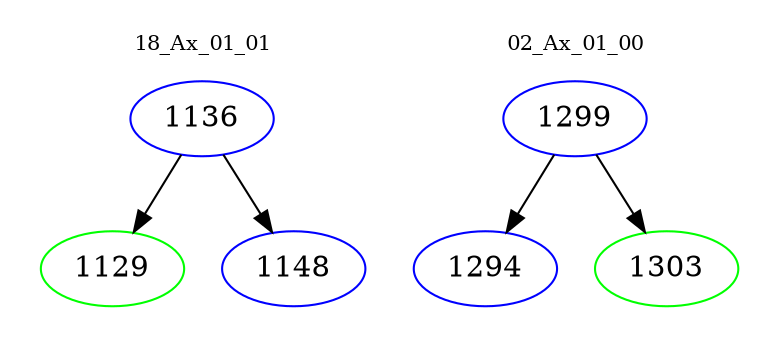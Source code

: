 digraph{
subgraph cluster_0 {
color = white
label = "18_Ax_01_01";
fontsize=10;
T0_1136 [label="1136", color="blue"]
T0_1136 -> T0_1129 [color="black"]
T0_1129 [label="1129", color="green"]
T0_1136 -> T0_1148 [color="black"]
T0_1148 [label="1148", color="blue"]
}
subgraph cluster_1 {
color = white
label = "02_Ax_01_00";
fontsize=10;
T1_1299 [label="1299", color="blue"]
T1_1299 -> T1_1294 [color="black"]
T1_1294 [label="1294", color="blue"]
T1_1299 -> T1_1303 [color="black"]
T1_1303 [label="1303", color="green"]
}
}
